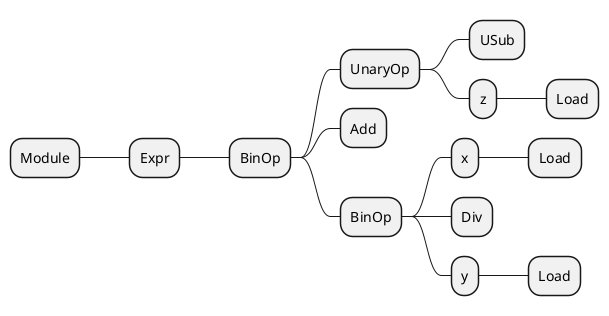 @startmindmap
* Module
** Expr
*** BinOp
**** UnaryOp
***** USub
***** z
****** Load
**** Add
**** BinOp
***** x
****** Load
***** Div
***** y
****** Load
@endmindmap